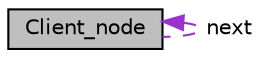digraph "Client_node"
{
 // LATEX_PDF_SIZE
  edge [fontname="Helvetica",fontsize="10",labelfontname="Helvetica",labelfontsize="10"];
  node [fontname="Helvetica",fontsize="10",shape=record];
  Node1 [label="Client_node",height=0.2,width=0.4,color="black", fillcolor="grey75", style="filled", fontcolor="black",tooltip="Represents a client node in the linked list."];
  Node1 -> Node1 [dir="back",color="darkorchid3",fontsize="10",style="dashed",label=" next" ,fontname="Helvetica"];
}
